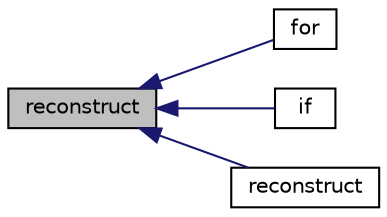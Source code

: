 digraph "reconstruct"
{
  bgcolor="transparent";
  edge [fontname="Helvetica",fontsize="10",labelfontname="Helvetica",labelfontsize="10"];
  node [fontname="Helvetica",fontsize="10",shape=record];
  rankdir="LR";
  Node1 [label="reconstruct",height=0.2,width=0.4,color="black", fillcolor="grey75", style="filled" fontcolor="black"];
  Node1 -> Node2 [dir="back",color="midnightblue",fontsize="10",style="solid",fontname="Helvetica"];
  Node2 [label="for",height=0.2,width=0.4,color="black",URL="$heatTransfer_2chtMultiRegionFoam_2chtMultiRegionSimpleFoam_2fluid_2pEqn_8H.html#af24e97c500d159f92c281d2129a10bb0"];
  Node1 -> Node3 [dir="back",color="midnightblue",fontsize="10",style="solid",fontname="Helvetica"];
  Node3 [label="if",height=0.2,width=0.4,color="black",URL="$heatTransfer_2chtMultiRegionFoam_2chtMultiRegionSimpleFoam_2fluid_2UEqn_8H.html#af5da40fbb477dd8d919969da4b94373c"];
  Node1 -> Node4 [dir="back",color="midnightblue",fontsize="10",style="solid",fontname="Helvetica"];
  Node4 [label="reconstruct",height=0.2,width=0.4,color="black",URL="$namespaceFoam_1_1fvc.html#a448c7fbbf9244943db72397b3a36ccc1"];
}
